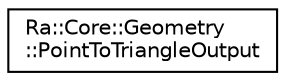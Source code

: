 digraph "Graphical Class Hierarchy"
{
 // INTERACTIVE_SVG=YES
 // LATEX_PDF_SIZE
  edge [fontname="Helvetica",fontsize="10",labelfontname="Helvetica",labelfontsize="10"];
  node [fontname="Helvetica",fontsize="10",shape=record];
  rankdir="LR";
  Node0 [label="Ra::Core::Geometry\l::PointToTriangleOutput",height=0.2,width=0.4,color="black", fillcolor="white", style="filled",URL="$structRa_1_1Core_1_1Geometry_1_1PointToTriangleOutput.html",tooltip="Structure holding the result of a point-to triangle distance query."];
}
